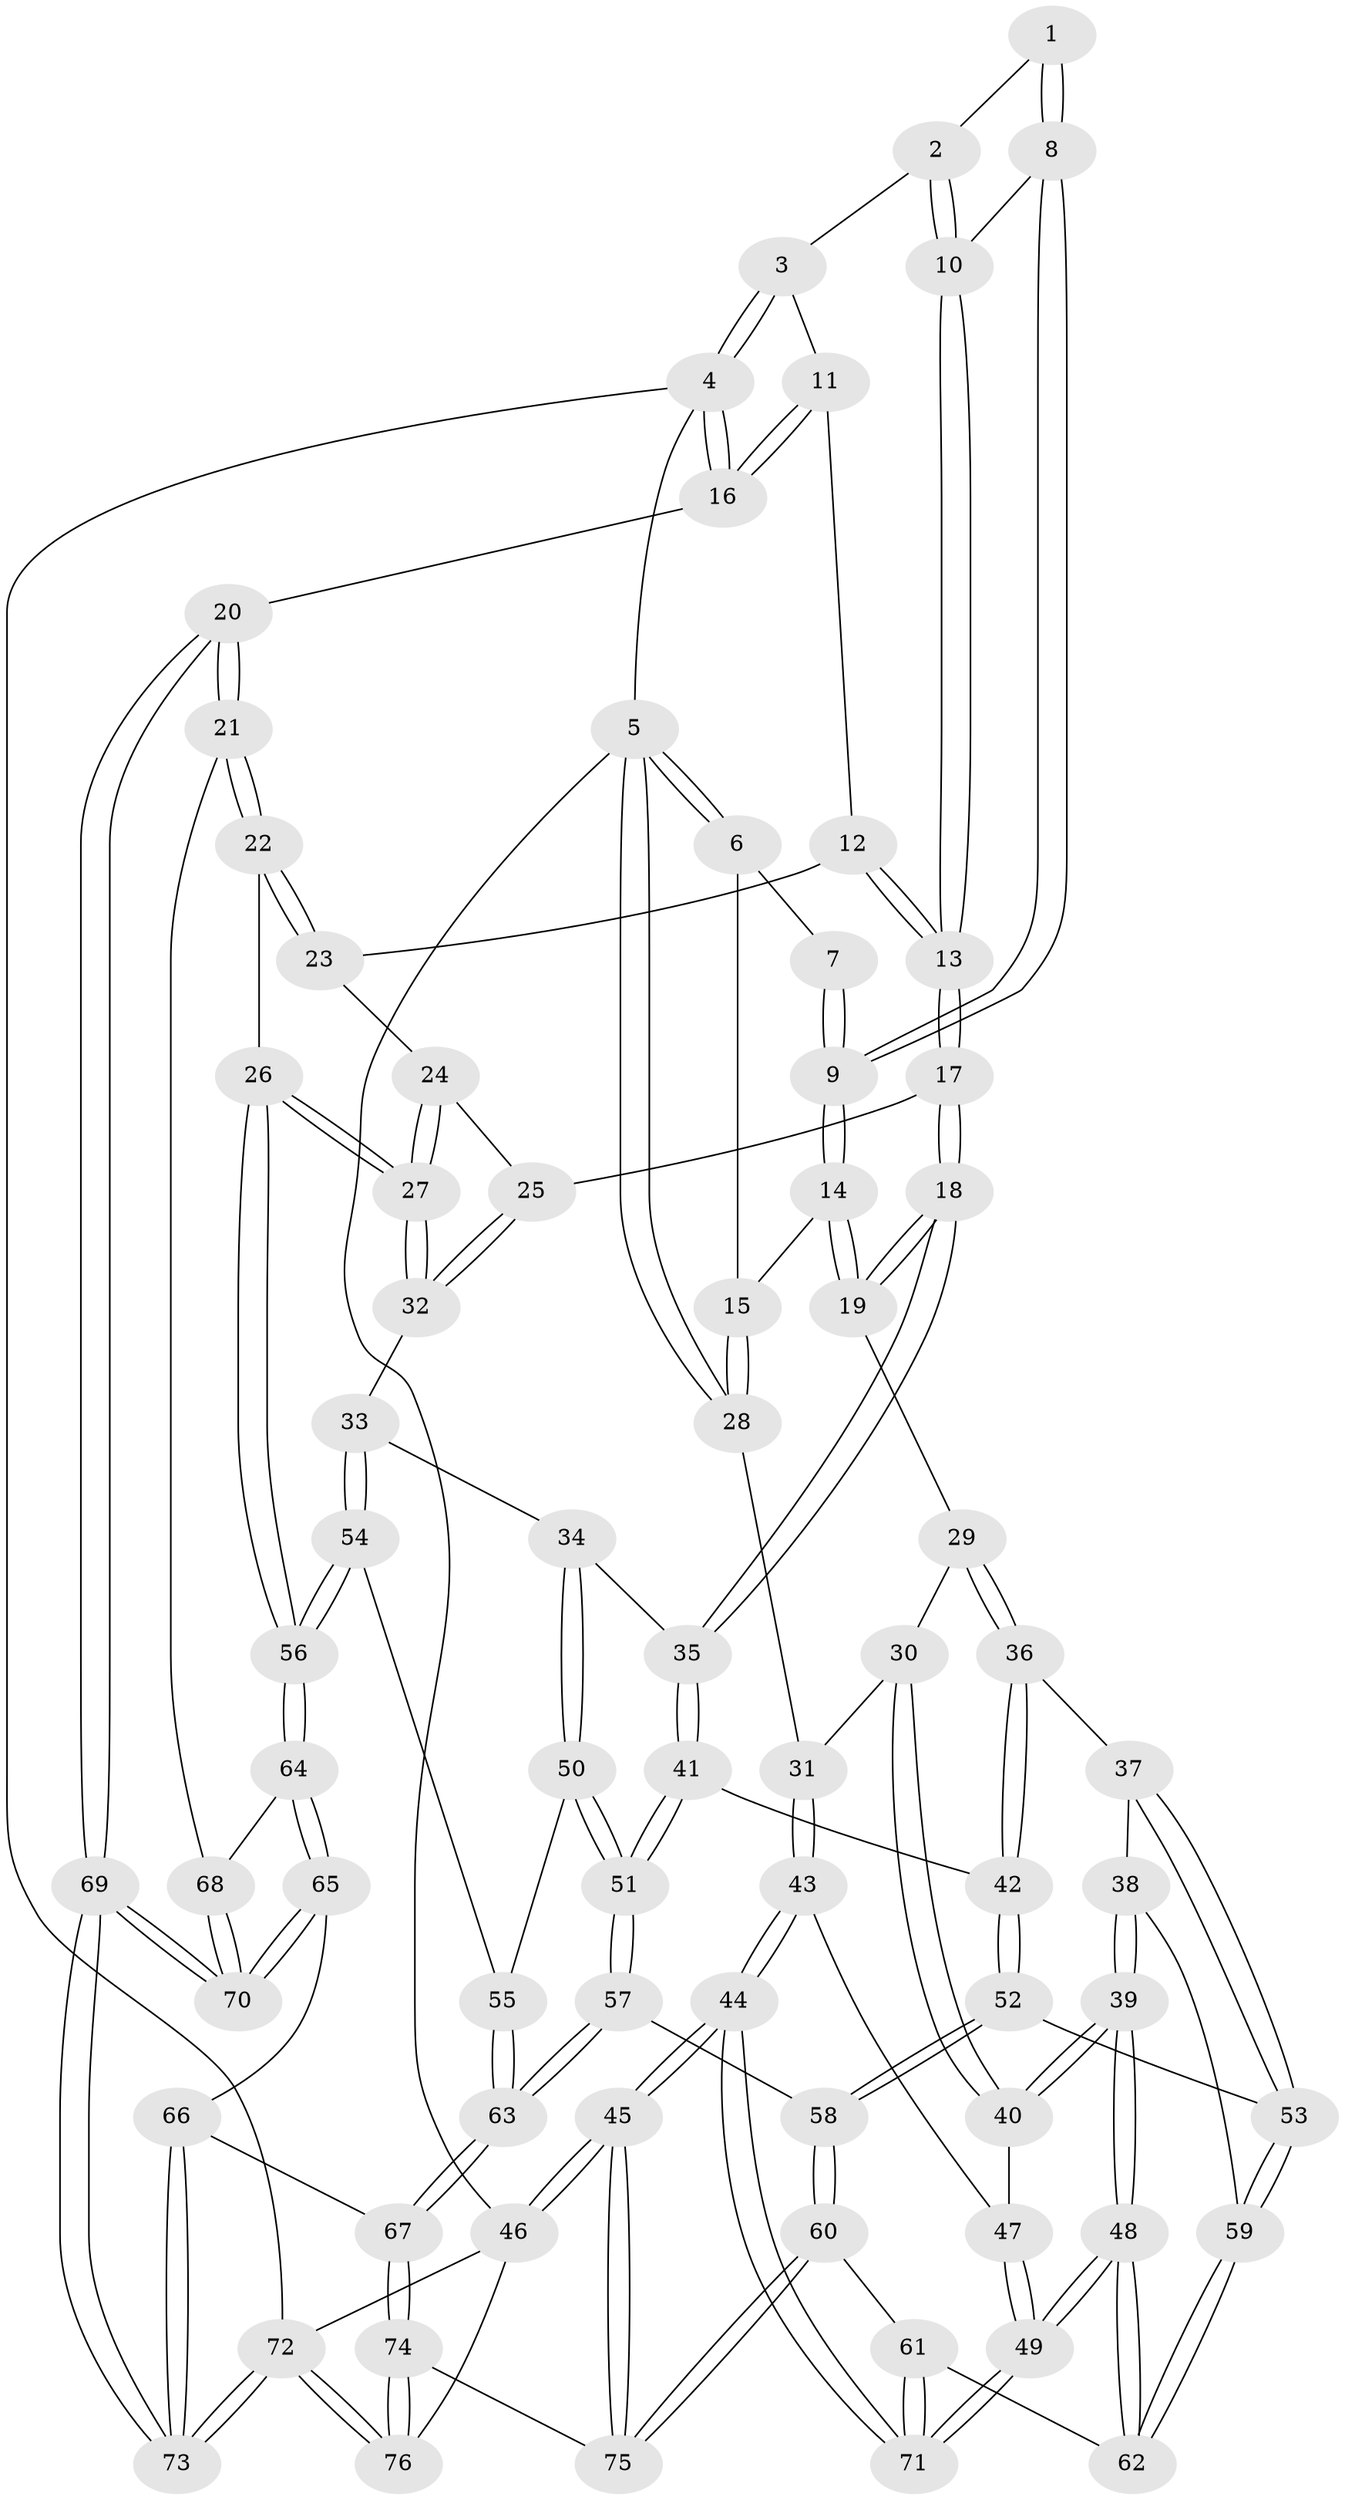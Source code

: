 // Generated by graph-tools (version 1.1) at 2025/00/03/09/25 05:00:30]
// undirected, 76 vertices, 187 edges
graph export_dot {
graph [start="1"]
  node [color=gray90,style=filled];
  1 [pos="+0.7121402259835871+0"];
  2 [pos="+0.7283955967181384+0"];
  3 [pos="+0.770231213657988+0"];
  4 [pos="+1+0"];
  5 [pos="+0+0"];
  6 [pos="+0+0"];
  7 [pos="+0.3752728243275545+0"];
  8 [pos="+0.4653501223508282+0.08218382142041332"];
  9 [pos="+0.37632808697417275+0.11545717038513"];
  10 [pos="+0.6464341890440735+0.08804043753794939"];
  11 [pos="+0.8680371625024005+0.08626138446947697"];
  12 [pos="+0.829891158476782+0.169572438070422"];
  13 [pos="+0.6488596650982138+0.1738294478474183"];
  14 [pos="+0.34570009477943925+0.19106329882466902"];
  15 [pos="+0.32992738749685924+0.18487675908174786"];
  16 [pos="+1+0.24694771695511483"];
  17 [pos="+0.5910187072279356+0.3031732250294081"];
  18 [pos="+0.5419556760665603+0.33920267765284495"];
  19 [pos="+0.3678185339720955+0.2456662289843668"];
  20 [pos="+1+0.4025638334533493"];
  21 [pos="+1+0.41045051490529016"];
  22 [pos="+1+0.4113302774558411"];
  23 [pos="+0.847090678283152+0.219856026244135"];
  24 [pos="+0.7680484309451631+0.283723107797811"];
  25 [pos="+0.5923403848473247+0.3033376110718849"];
  26 [pos="+0.9517222402088048+0.44929237635656827"];
  27 [pos="+0.9498198130445094+0.4494345791910555"];
  28 [pos="+0+0.08181912460945215"];
  29 [pos="+0.23265717297004848+0.3832202810901081"];
  30 [pos="+0.10141865711767974+0.38257004707918313"];
  31 [pos="+0+0.12023893441927327"];
  32 [pos="+0.9363158845892492+0.4524780116123389"];
  33 [pos="+0.8587326952281539+0.49062481456569657"];
  34 [pos="+0.763904500561712+0.4929064710558662"];
  35 [pos="+0.5421884010725262+0.3424305623427656"];
  36 [pos="+0.23976612664114869+0.40867289456535405"];
  37 [pos="+0.21399694438805716+0.5324808171065495"];
  38 [pos="+0.17872072986751786+0.5786331012518305"];
  39 [pos="+0.14059159785993203+0.5977486012945387"];
  40 [pos="+0.08863180406997175+0.45562893717526975"];
  41 [pos="+0.5282808092200068+0.4258540125382813"];
  42 [pos="+0.3713590246757962+0.548394218854151"];
  43 [pos="+0+0.6172492647938156"];
  44 [pos="+0+1"];
  45 [pos="+0+1"];
  46 [pos="+0+1"];
  47 [pos="+0.04962040626677943+0.48850392809810345"];
  48 [pos="+0.09559225743840002+0.6777847459615781"];
  49 [pos="+0.029694633056668668+0.770868021181731"];
  50 [pos="+0.6769363838594961+0.5769436009570323"];
  51 [pos="+0.5926054667037025+0.5891487954998171"];
  52 [pos="+0.3647698919870186+0.566280210826142"];
  53 [pos="+0.3529437743822127+0.5705867993769708"];
  54 [pos="+0.7806468826379462+0.6262624589044767"];
  55 [pos="+0.7717078258893723+0.6280804841102303"];
  56 [pos="+0.86020715040002+0.7080557596314341"];
  57 [pos="+0.5768919623178455+0.6650398669767461"];
  58 [pos="+0.4303160906461013+0.7045981530627737"];
  59 [pos="+0.2856705069508846+0.6189418118152601"];
  60 [pos="+0.4094246472072497+0.7370737295383288"];
  61 [pos="+0.2833947227098882+0.6968801699234616"];
  62 [pos="+0.27926400326477646+0.6436774833607247"];
  63 [pos="+0.6602328875697132+0.7793748807691195"];
  64 [pos="+0.8653495027544571+0.7262210626389477"];
  65 [pos="+0.8583137847742821+0.7876494984828234"];
  66 [pos="+0.7540809353725982+0.855616882817416"];
  67 [pos="+0.6940030698892167+0.8747494772245378"];
  68 [pos="+0.9471553901911879+0.6790989636010526"];
  69 [pos="+1+0.9425060584633475"];
  70 [pos="+1+0.8624277901429828"];
  71 [pos="+0+0.9270287811906525"];
  72 [pos="+1+1"];
  73 [pos="+1+1"];
  74 [pos="+0.6401029065651588+0.9730568376052958"];
  75 [pos="+0.39430895690685697+0.833703489204779"];
  76 [pos="+0.6346563456133031+1"];
  1 -- 2;
  1 -- 8;
  1 -- 8;
  2 -- 3;
  2 -- 10;
  2 -- 10;
  3 -- 4;
  3 -- 4;
  3 -- 11;
  4 -- 5;
  4 -- 16;
  4 -- 16;
  4 -- 72;
  5 -- 6;
  5 -- 6;
  5 -- 28;
  5 -- 28;
  5 -- 46;
  6 -- 7;
  6 -- 15;
  7 -- 9;
  7 -- 9;
  8 -- 9;
  8 -- 9;
  8 -- 10;
  9 -- 14;
  9 -- 14;
  10 -- 13;
  10 -- 13;
  11 -- 12;
  11 -- 16;
  11 -- 16;
  12 -- 13;
  12 -- 13;
  12 -- 23;
  13 -- 17;
  13 -- 17;
  14 -- 15;
  14 -- 19;
  14 -- 19;
  15 -- 28;
  15 -- 28;
  16 -- 20;
  17 -- 18;
  17 -- 18;
  17 -- 25;
  18 -- 19;
  18 -- 19;
  18 -- 35;
  18 -- 35;
  19 -- 29;
  20 -- 21;
  20 -- 21;
  20 -- 69;
  20 -- 69;
  21 -- 22;
  21 -- 22;
  21 -- 68;
  22 -- 23;
  22 -- 23;
  22 -- 26;
  23 -- 24;
  24 -- 25;
  24 -- 27;
  24 -- 27;
  25 -- 32;
  25 -- 32;
  26 -- 27;
  26 -- 27;
  26 -- 56;
  26 -- 56;
  27 -- 32;
  27 -- 32;
  28 -- 31;
  29 -- 30;
  29 -- 36;
  29 -- 36;
  30 -- 31;
  30 -- 40;
  30 -- 40;
  31 -- 43;
  31 -- 43;
  32 -- 33;
  33 -- 34;
  33 -- 54;
  33 -- 54;
  34 -- 35;
  34 -- 50;
  34 -- 50;
  35 -- 41;
  35 -- 41;
  36 -- 37;
  36 -- 42;
  36 -- 42;
  37 -- 38;
  37 -- 53;
  37 -- 53;
  38 -- 39;
  38 -- 39;
  38 -- 59;
  39 -- 40;
  39 -- 40;
  39 -- 48;
  39 -- 48;
  40 -- 47;
  41 -- 42;
  41 -- 51;
  41 -- 51;
  42 -- 52;
  42 -- 52;
  43 -- 44;
  43 -- 44;
  43 -- 47;
  44 -- 45;
  44 -- 45;
  44 -- 71;
  44 -- 71;
  45 -- 46;
  45 -- 46;
  45 -- 75;
  45 -- 75;
  46 -- 76;
  46 -- 72;
  47 -- 49;
  47 -- 49;
  48 -- 49;
  48 -- 49;
  48 -- 62;
  48 -- 62;
  49 -- 71;
  49 -- 71;
  50 -- 51;
  50 -- 51;
  50 -- 55;
  51 -- 57;
  51 -- 57;
  52 -- 53;
  52 -- 58;
  52 -- 58;
  53 -- 59;
  53 -- 59;
  54 -- 55;
  54 -- 56;
  54 -- 56;
  55 -- 63;
  55 -- 63;
  56 -- 64;
  56 -- 64;
  57 -- 58;
  57 -- 63;
  57 -- 63;
  58 -- 60;
  58 -- 60;
  59 -- 62;
  59 -- 62;
  60 -- 61;
  60 -- 75;
  60 -- 75;
  61 -- 62;
  61 -- 71;
  61 -- 71;
  63 -- 67;
  63 -- 67;
  64 -- 65;
  64 -- 65;
  64 -- 68;
  65 -- 66;
  65 -- 70;
  65 -- 70;
  66 -- 67;
  66 -- 73;
  66 -- 73;
  67 -- 74;
  67 -- 74;
  68 -- 70;
  68 -- 70;
  69 -- 70;
  69 -- 70;
  69 -- 73;
  69 -- 73;
  72 -- 73;
  72 -- 73;
  72 -- 76;
  72 -- 76;
  74 -- 75;
  74 -- 76;
  74 -- 76;
}
